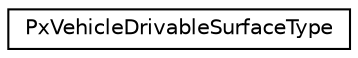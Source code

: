 digraph "Graphical Class Hierarchy"
{
  edge [fontname="Helvetica",fontsize="10",labelfontname="Helvetica",labelfontsize="10"];
  node [fontname="Helvetica",fontsize="10",shape=record];
  rankdir="LR";
  Node0 [label="PxVehicleDrivableSurfaceType",height=0.2,width=0.4,color="black", fillcolor="white", style="filled",URL="$structPxVehicleDrivableSurfaceType.html",tooltip="Driving surface type. Each PxMaterial is associated with a corresponding PxVehicleDrivableSurfaceType..."];
}
